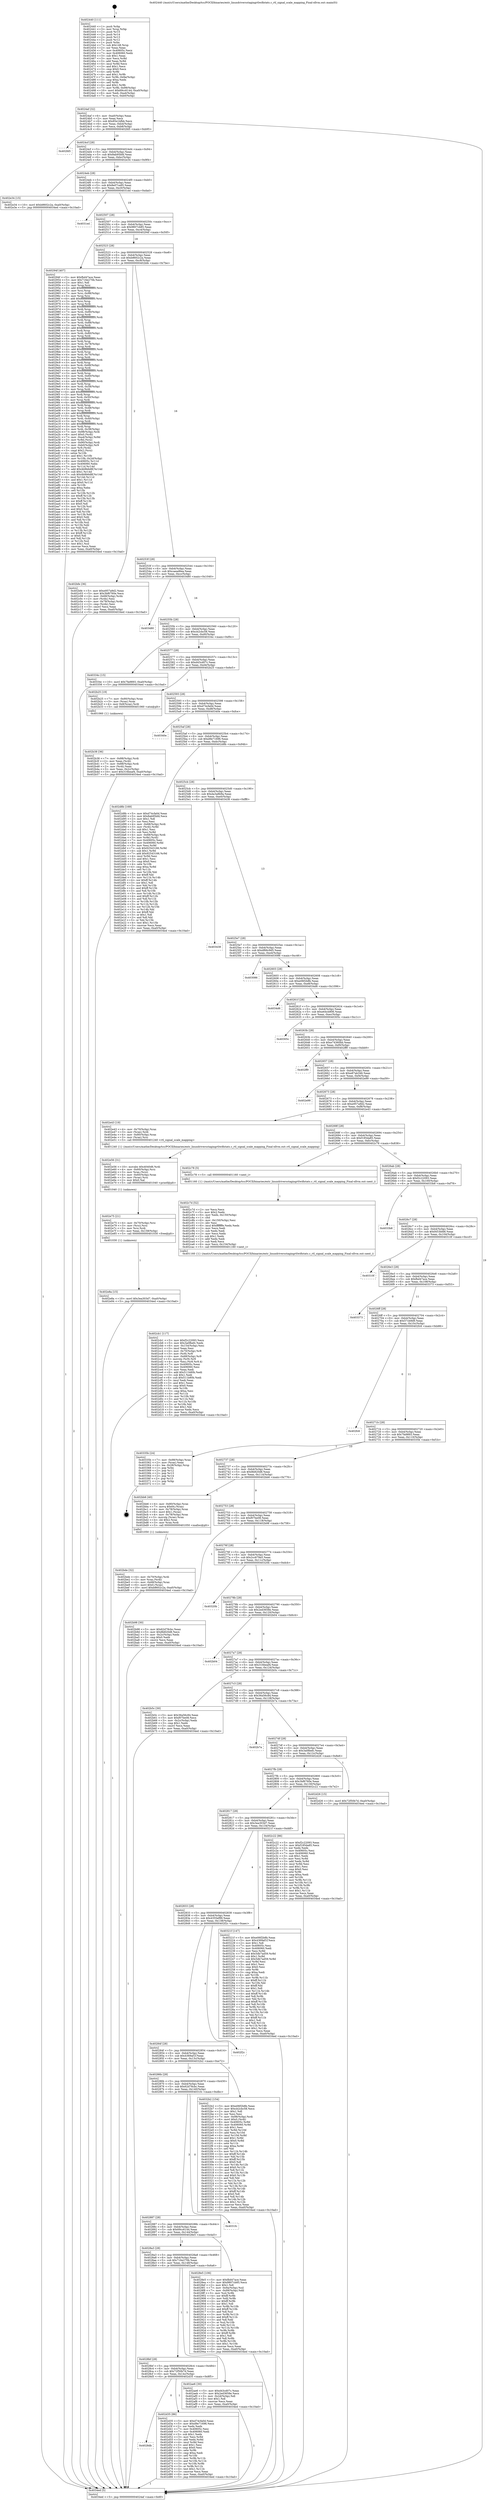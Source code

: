 digraph "0x402440" {
  label = "0x402440 (/mnt/c/Users/mathe/Desktop/tcc/POCII/binaries/extr_linuxdriversstagingrtlwifistats.c_rtl_signal_scale_mapping_Final-ollvm.out::main(0))"
  labelloc = "t"
  node[shape=record]

  Entry [label="",width=0.3,height=0.3,shape=circle,fillcolor=black,style=filled]
  "0x4024af" [label="{
     0x4024af [32]\l
     | [instrs]\l
     &nbsp;&nbsp;0x4024af \<+6\>: mov -0xa0(%rbp),%eax\l
     &nbsp;&nbsp;0x4024b5 \<+2\>: mov %eax,%ecx\l
     &nbsp;&nbsp;0x4024b7 \<+6\>: sub $0x85e1bfbb,%ecx\l
     &nbsp;&nbsp;0x4024bd \<+6\>: mov %eax,-0xb4(%rbp)\l
     &nbsp;&nbsp;0x4024c3 \<+6\>: mov %ecx,-0xb8(%rbp)\l
     &nbsp;&nbsp;0x4024c9 \<+6\>: je 0000000000402fd5 \<main+0xb95\>\l
  }"]
  "0x402fd5" [label="{
     0x402fd5\l
  }", style=dashed]
  "0x4024cf" [label="{
     0x4024cf [28]\l
     | [instrs]\l
     &nbsp;&nbsp;0x4024cf \<+5\>: jmp 00000000004024d4 \<main+0x94\>\l
     &nbsp;&nbsp;0x4024d4 \<+6\>: mov -0xb4(%rbp),%eax\l
     &nbsp;&nbsp;0x4024da \<+5\>: sub $0x8ab95bfd,%eax\l
     &nbsp;&nbsp;0x4024df \<+6\>: mov %eax,-0xbc(%rbp)\l
     &nbsp;&nbsp;0x4024e5 \<+6\>: je 0000000000402e34 \<main+0x9f4\>\l
  }"]
  Exit [label="",width=0.3,height=0.3,shape=circle,fillcolor=black,style=filled,peripheries=2]
  "0x402e34" [label="{
     0x402e34 [15]\l
     | [instrs]\l
     &nbsp;&nbsp;0x402e34 \<+10\>: movl $0xb8602c2a,-0xa0(%rbp)\l
     &nbsp;&nbsp;0x402e3e \<+5\>: jmp 00000000004034ed \<main+0x10ad\>\l
  }"]
  "0x4024eb" [label="{
     0x4024eb [28]\l
     | [instrs]\l
     &nbsp;&nbsp;0x4024eb \<+5\>: jmp 00000000004024f0 \<main+0xb0\>\l
     &nbsp;&nbsp;0x4024f0 \<+6\>: mov -0xb4(%rbp),%eax\l
     &nbsp;&nbsp;0x4024f6 \<+5\>: sub $0x8e07ca95,%eax\l
     &nbsp;&nbsp;0x4024fb \<+6\>: mov %eax,-0xc0(%rbp)\l
     &nbsp;&nbsp;0x402501 \<+6\>: je 00000000004031ed \<main+0xdad\>\l
  }"]
  "0x402e8a" [label="{
     0x402e8a [15]\l
     | [instrs]\l
     &nbsp;&nbsp;0x402e8a \<+10\>: movl $0x3ea303d7,-0xa0(%rbp)\l
     &nbsp;&nbsp;0x402e94 \<+5\>: jmp 00000000004034ed \<main+0x10ad\>\l
  }"]
  "0x4031ed" [label="{
     0x4031ed\l
  }", style=dashed]
  "0x402507" [label="{
     0x402507 [28]\l
     | [instrs]\l
     &nbsp;&nbsp;0x402507 \<+5\>: jmp 000000000040250c \<main+0xcc\>\l
     &nbsp;&nbsp;0x40250c \<+6\>: mov -0xb4(%rbp),%eax\l
     &nbsp;&nbsp;0x402512 \<+5\>: sub $0x9807cb85,%eax\l
     &nbsp;&nbsp;0x402517 \<+6\>: mov %eax,-0xc4(%rbp)\l
     &nbsp;&nbsp;0x40251d \<+6\>: je 000000000040294f \<main+0x50f\>\l
  }"]
  "0x402e75" [label="{
     0x402e75 [21]\l
     | [instrs]\l
     &nbsp;&nbsp;0x402e75 \<+4\>: mov -0x70(%rbp),%rsi\l
     &nbsp;&nbsp;0x402e79 \<+3\>: mov (%rsi),%rsi\l
     &nbsp;&nbsp;0x402e7c \<+3\>: mov %rsi,%rdi\l
     &nbsp;&nbsp;0x402e7f \<+6\>: mov %eax,-0x158(%rbp)\l
     &nbsp;&nbsp;0x402e85 \<+5\>: call 0000000000401030 \<free@plt\>\l
     | [calls]\l
     &nbsp;&nbsp;0x401030 \{1\} (unknown)\l
  }"]
  "0x40294f" [label="{
     0x40294f [407]\l
     | [instrs]\l
     &nbsp;&nbsp;0x40294f \<+5\>: mov $0xfbd47ace,%eax\l
     &nbsp;&nbsp;0x402954 \<+5\>: mov $0x716e270b,%ecx\l
     &nbsp;&nbsp;0x402959 \<+2\>: mov $0x1,%dl\l
     &nbsp;&nbsp;0x40295b \<+3\>: mov %rsp,%rsi\l
     &nbsp;&nbsp;0x40295e \<+4\>: add $0xfffffffffffffff0,%rsi\l
     &nbsp;&nbsp;0x402962 \<+3\>: mov %rsi,%rsp\l
     &nbsp;&nbsp;0x402965 \<+7\>: mov %rsi,-0x98(%rbp)\l
     &nbsp;&nbsp;0x40296c \<+3\>: mov %rsp,%rsi\l
     &nbsp;&nbsp;0x40296f \<+4\>: add $0xfffffffffffffff0,%rsi\l
     &nbsp;&nbsp;0x402973 \<+3\>: mov %rsi,%rsp\l
     &nbsp;&nbsp;0x402976 \<+3\>: mov %rsp,%rdi\l
     &nbsp;&nbsp;0x402979 \<+4\>: add $0xfffffffffffffff0,%rdi\l
     &nbsp;&nbsp;0x40297d \<+3\>: mov %rdi,%rsp\l
     &nbsp;&nbsp;0x402980 \<+7\>: mov %rdi,-0x90(%rbp)\l
     &nbsp;&nbsp;0x402987 \<+3\>: mov %rsp,%rdi\l
     &nbsp;&nbsp;0x40298a \<+4\>: add $0xfffffffffffffff0,%rdi\l
     &nbsp;&nbsp;0x40298e \<+3\>: mov %rdi,%rsp\l
     &nbsp;&nbsp;0x402991 \<+7\>: mov %rdi,-0x88(%rbp)\l
     &nbsp;&nbsp;0x402998 \<+3\>: mov %rsp,%rdi\l
     &nbsp;&nbsp;0x40299b \<+4\>: add $0xfffffffffffffff0,%rdi\l
     &nbsp;&nbsp;0x40299f \<+3\>: mov %rdi,%rsp\l
     &nbsp;&nbsp;0x4029a2 \<+4\>: mov %rdi,-0x80(%rbp)\l
     &nbsp;&nbsp;0x4029a6 \<+3\>: mov %rsp,%rdi\l
     &nbsp;&nbsp;0x4029a9 \<+4\>: add $0xfffffffffffffff0,%rdi\l
     &nbsp;&nbsp;0x4029ad \<+3\>: mov %rdi,%rsp\l
     &nbsp;&nbsp;0x4029b0 \<+4\>: mov %rdi,-0x78(%rbp)\l
     &nbsp;&nbsp;0x4029b4 \<+3\>: mov %rsp,%rdi\l
     &nbsp;&nbsp;0x4029b7 \<+4\>: add $0xfffffffffffffff0,%rdi\l
     &nbsp;&nbsp;0x4029bb \<+3\>: mov %rdi,%rsp\l
     &nbsp;&nbsp;0x4029be \<+4\>: mov %rdi,-0x70(%rbp)\l
     &nbsp;&nbsp;0x4029c2 \<+3\>: mov %rsp,%rdi\l
     &nbsp;&nbsp;0x4029c5 \<+4\>: add $0xfffffffffffffff0,%rdi\l
     &nbsp;&nbsp;0x4029c9 \<+3\>: mov %rdi,%rsp\l
     &nbsp;&nbsp;0x4029cc \<+4\>: mov %rdi,-0x68(%rbp)\l
     &nbsp;&nbsp;0x4029d0 \<+3\>: mov %rsp,%rdi\l
     &nbsp;&nbsp;0x4029d3 \<+4\>: add $0xfffffffffffffff0,%rdi\l
     &nbsp;&nbsp;0x4029d7 \<+3\>: mov %rdi,%rsp\l
     &nbsp;&nbsp;0x4029da \<+4\>: mov %rdi,-0x60(%rbp)\l
     &nbsp;&nbsp;0x4029de \<+3\>: mov %rsp,%rdi\l
     &nbsp;&nbsp;0x4029e1 \<+4\>: add $0xfffffffffffffff0,%rdi\l
     &nbsp;&nbsp;0x4029e5 \<+3\>: mov %rdi,%rsp\l
     &nbsp;&nbsp;0x4029e8 \<+4\>: mov %rdi,-0x58(%rbp)\l
     &nbsp;&nbsp;0x4029ec \<+3\>: mov %rsp,%rdi\l
     &nbsp;&nbsp;0x4029ef \<+4\>: add $0xfffffffffffffff0,%rdi\l
     &nbsp;&nbsp;0x4029f3 \<+3\>: mov %rdi,%rsp\l
     &nbsp;&nbsp;0x4029f6 \<+4\>: mov %rdi,-0x50(%rbp)\l
     &nbsp;&nbsp;0x4029fa \<+3\>: mov %rsp,%rdi\l
     &nbsp;&nbsp;0x4029fd \<+4\>: add $0xfffffffffffffff0,%rdi\l
     &nbsp;&nbsp;0x402a01 \<+3\>: mov %rdi,%rsp\l
     &nbsp;&nbsp;0x402a04 \<+4\>: mov %rdi,-0x48(%rbp)\l
     &nbsp;&nbsp;0x402a08 \<+3\>: mov %rsp,%rdi\l
     &nbsp;&nbsp;0x402a0b \<+4\>: add $0xfffffffffffffff0,%rdi\l
     &nbsp;&nbsp;0x402a0f \<+3\>: mov %rdi,%rsp\l
     &nbsp;&nbsp;0x402a12 \<+4\>: mov %rdi,-0x40(%rbp)\l
     &nbsp;&nbsp;0x402a16 \<+3\>: mov %rsp,%rdi\l
     &nbsp;&nbsp;0x402a19 \<+4\>: add $0xfffffffffffffff0,%rdi\l
     &nbsp;&nbsp;0x402a1d \<+3\>: mov %rdi,%rsp\l
     &nbsp;&nbsp;0x402a20 \<+4\>: mov %rdi,-0x38(%rbp)\l
     &nbsp;&nbsp;0x402a24 \<+7\>: mov -0x98(%rbp),%rdi\l
     &nbsp;&nbsp;0x402a2b \<+6\>: movl $0x0,(%rdi)\l
     &nbsp;&nbsp;0x402a31 \<+7\>: mov -0xa4(%rbp),%r8d\l
     &nbsp;&nbsp;0x402a38 \<+3\>: mov %r8d,(%rsi)\l
     &nbsp;&nbsp;0x402a3b \<+7\>: mov -0x90(%rbp),%rdi\l
     &nbsp;&nbsp;0x402a42 \<+7\>: mov -0xb0(%rbp),%r9\l
     &nbsp;&nbsp;0x402a49 \<+3\>: mov %r9,(%rdi)\l
     &nbsp;&nbsp;0x402a4c \<+3\>: cmpl $0x2,(%rsi)\l
     &nbsp;&nbsp;0x402a4f \<+4\>: setne %r10b\l
     &nbsp;&nbsp;0x402a53 \<+4\>: and $0x1,%r10b\l
     &nbsp;&nbsp;0x402a57 \<+4\>: mov %r10b,-0x2d(%rbp)\l
     &nbsp;&nbsp;0x402a5b \<+8\>: mov 0x40605c,%r11d\l
     &nbsp;&nbsp;0x402a63 \<+7\>: mov 0x406060,%ebx\l
     &nbsp;&nbsp;0x402a6a \<+3\>: mov %r11d,%r14d\l
     &nbsp;&nbsp;0x402a6d \<+7\>: add $0x4b9b6d8f,%r14d\l
     &nbsp;&nbsp;0x402a74 \<+4\>: sub $0x1,%r14d\l
     &nbsp;&nbsp;0x402a78 \<+7\>: sub $0x4b9b6d8f,%r14d\l
     &nbsp;&nbsp;0x402a7f \<+4\>: imul %r14d,%r11d\l
     &nbsp;&nbsp;0x402a83 \<+4\>: and $0x1,%r11d\l
     &nbsp;&nbsp;0x402a87 \<+4\>: cmp $0x0,%r11d\l
     &nbsp;&nbsp;0x402a8b \<+4\>: sete %r10b\l
     &nbsp;&nbsp;0x402a8f \<+3\>: cmp $0xa,%ebx\l
     &nbsp;&nbsp;0x402a92 \<+4\>: setl %r15b\l
     &nbsp;&nbsp;0x402a96 \<+3\>: mov %r10b,%r12b\l
     &nbsp;&nbsp;0x402a99 \<+4\>: xor $0xff,%r12b\l
     &nbsp;&nbsp;0x402a9d \<+3\>: mov %r15b,%r13b\l
     &nbsp;&nbsp;0x402aa0 \<+4\>: xor $0xff,%r13b\l
     &nbsp;&nbsp;0x402aa4 \<+3\>: xor $0x0,%dl\l
     &nbsp;&nbsp;0x402aa7 \<+3\>: mov %r12b,%sil\l
     &nbsp;&nbsp;0x402aaa \<+4\>: and $0x0,%sil\l
     &nbsp;&nbsp;0x402aae \<+3\>: and %dl,%r10b\l
     &nbsp;&nbsp;0x402ab1 \<+3\>: mov %r13b,%dil\l
     &nbsp;&nbsp;0x402ab4 \<+4\>: and $0x0,%dil\l
     &nbsp;&nbsp;0x402ab8 \<+3\>: and %dl,%r15b\l
     &nbsp;&nbsp;0x402abb \<+3\>: or %r10b,%sil\l
     &nbsp;&nbsp;0x402abe \<+3\>: or %r15b,%dil\l
     &nbsp;&nbsp;0x402ac1 \<+3\>: xor %dil,%sil\l
     &nbsp;&nbsp;0x402ac4 \<+3\>: or %r13b,%r12b\l
     &nbsp;&nbsp;0x402ac7 \<+4\>: xor $0xff,%r12b\l
     &nbsp;&nbsp;0x402acb \<+3\>: or $0x0,%dl\l
     &nbsp;&nbsp;0x402ace \<+3\>: and %dl,%r12b\l
     &nbsp;&nbsp;0x402ad1 \<+3\>: or %r12b,%sil\l
     &nbsp;&nbsp;0x402ad4 \<+4\>: test $0x1,%sil\l
     &nbsp;&nbsp;0x402ad8 \<+3\>: cmovne %ecx,%eax\l
     &nbsp;&nbsp;0x402adb \<+6\>: mov %eax,-0xa0(%rbp)\l
     &nbsp;&nbsp;0x402ae1 \<+5\>: jmp 00000000004034ed \<main+0x10ad\>\l
  }"]
  "0x402523" [label="{
     0x402523 [28]\l
     | [instrs]\l
     &nbsp;&nbsp;0x402523 \<+5\>: jmp 0000000000402528 \<main+0xe8\>\l
     &nbsp;&nbsp;0x402528 \<+6\>: mov -0xb4(%rbp),%eax\l
     &nbsp;&nbsp;0x40252e \<+5\>: sub $0xb8602c2a,%eax\l
     &nbsp;&nbsp;0x402533 \<+6\>: mov %eax,-0xc8(%rbp)\l
     &nbsp;&nbsp;0x402539 \<+6\>: je 0000000000402bfe \<main+0x7be\>\l
  }"]
  "0x402e56" [label="{
     0x402e56 [31]\l
     | [instrs]\l
     &nbsp;&nbsp;0x402e56 \<+10\>: movabs $0x4040d6,%rdi\l
     &nbsp;&nbsp;0x402e60 \<+4\>: mov -0x60(%rbp),%rsi\l
     &nbsp;&nbsp;0x402e64 \<+3\>: mov %rax,(%rsi)\l
     &nbsp;&nbsp;0x402e67 \<+4\>: mov -0x60(%rbp),%rax\l
     &nbsp;&nbsp;0x402e6b \<+3\>: mov (%rax),%rsi\l
     &nbsp;&nbsp;0x402e6e \<+2\>: mov $0x0,%al\l
     &nbsp;&nbsp;0x402e70 \<+5\>: call 0000000000401040 \<printf@plt\>\l
     | [calls]\l
     &nbsp;&nbsp;0x401040 \{1\} (unknown)\l
  }"]
  "0x402bfe" [label="{
     0x402bfe [36]\l
     | [instrs]\l
     &nbsp;&nbsp;0x402bfe \<+5\>: mov $0xe957a9d2,%eax\l
     &nbsp;&nbsp;0x402c03 \<+5\>: mov $0x3bf6760e,%ecx\l
     &nbsp;&nbsp;0x402c08 \<+4\>: mov -0x68(%rbp),%rdx\l
     &nbsp;&nbsp;0x402c0c \<+2\>: mov (%rdx),%esi\l
     &nbsp;&nbsp;0x402c0e \<+4\>: mov -0x78(%rbp),%rdx\l
     &nbsp;&nbsp;0x402c12 \<+2\>: cmp (%rdx),%esi\l
     &nbsp;&nbsp;0x402c14 \<+3\>: cmovl %ecx,%eax\l
     &nbsp;&nbsp;0x402c17 \<+6\>: mov %eax,-0xa0(%rbp)\l
     &nbsp;&nbsp;0x402c1d \<+5\>: jmp 00000000004034ed \<main+0x10ad\>\l
  }"]
  "0x40253f" [label="{
     0x40253f [28]\l
     | [instrs]\l
     &nbsp;&nbsp;0x40253f \<+5\>: jmp 0000000000402544 \<main+0x104\>\l
     &nbsp;&nbsp;0x402544 \<+6\>: mov -0xb4(%rbp),%eax\l
     &nbsp;&nbsp;0x40254a \<+5\>: sub $0xcaead6ea,%eax\l
     &nbsp;&nbsp;0x40254f \<+6\>: mov %eax,-0xcc(%rbp)\l
     &nbsp;&nbsp;0x402555 \<+6\>: je 0000000000403480 \<main+0x1040\>\l
  }"]
  "0x4028db" [label="{
     0x4028db\l
  }", style=dashed]
  "0x403480" [label="{
     0x403480\l
  }", style=dashed]
  "0x40255b" [label="{
     0x40255b [28]\l
     | [instrs]\l
     &nbsp;&nbsp;0x40255b \<+5\>: jmp 0000000000402560 \<main+0x120\>\l
     &nbsp;&nbsp;0x402560 \<+6\>: mov -0xb4(%rbp),%eax\l
     &nbsp;&nbsp;0x402566 \<+5\>: sub $0xcb2cbc58,%eax\l
     &nbsp;&nbsp;0x40256b \<+6\>: mov %eax,-0xd0(%rbp)\l
     &nbsp;&nbsp;0x402571 \<+6\>: je 000000000040334c \<main+0xf0c\>\l
  }"]
  "0x402d35" [label="{
     0x402d35 [86]\l
     | [instrs]\l
     &nbsp;&nbsp;0x402d35 \<+5\>: mov $0xd74cfa0d,%eax\l
     &nbsp;&nbsp;0x402d3a \<+5\>: mov $0xd9e71696,%ecx\l
     &nbsp;&nbsp;0x402d3f \<+2\>: xor %edx,%edx\l
     &nbsp;&nbsp;0x402d41 \<+7\>: mov 0x40605c,%esi\l
     &nbsp;&nbsp;0x402d48 \<+7\>: mov 0x406060,%edi\l
     &nbsp;&nbsp;0x402d4f \<+3\>: sub $0x1,%edx\l
     &nbsp;&nbsp;0x402d52 \<+3\>: mov %esi,%r8d\l
     &nbsp;&nbsp;0x402d55 \<+3\>: add %edx,%r8d\l
     &nbsp;&nbsp;0x402d58 \<+4\>: imul %r8d,%esi\l
     &nbsp;&nbsp;0x402d5c \<+3\>: and $0x1,%esi\l
     &nbsp;&nbsp;0x402d5f \<+3\>: cmp $0x0,%esi\l
     &nbsp;&nbsp;0x402d62 \<+4\>: sete %r9b\l
     &nbsp;&nbsp;0x402d66 \<+3\>: cmp $0xa,%edi\l
     &nbsp;&nbsp;0x402d69 \<+4\>: setl %r10b\l
     &nbsp;&nbsp;0x402d6d \<+3\>: mov %r9b,%r11b\l
     &nbsp;&nbsp;0x402d70 \<+3\>: and %r10b,%r11b\l
     &nbsp;&nbsp;0x402d73 \<+3\>: xor %r10b,%r9b\l
     &nbsp;&nbsp;0x402d76 \<+3\>: or %r9b,%r11b\l
     &nbsp;&nbsp;0x402d79 \<+4\>: test $0x1,%r11b\l
     &nbsp;&nbsp;0x402d7d \<+3\>: cmovne %ecx,%eax\l
     &nbsp;&nbsp;0x402d80 \<+6\>: mov %eax,-0xa0(%rbp)\l
     &nbsp;&nbsp;0x402d86 \<+5\>: jmp 00000000004034ed \<main+0x10ad\>\l
  }"]
  "0x40334c" [label="{
     0x40334c [15]\l
     | [instrs]\l
     &nbsp;&nbsp;0x40334c \<+10\>: movl $0x7fa9893,-0xa0(%rbp)\l
     &nbsp;&nbsp;0x403356 \<+5\>: jmp 00000000004034ed \<main+0x10ad\>\l
  }"]
  "0x402577" [label="{
     0x402577 [28]\l
     | [instrs]\l
     &nbsp;&nbsp;0x402577 \<+5\>: jmp 000000000040257c \<main+0x13c\>\l
     &nbsp;&nbsp;0x40257c \<+6\>: mov -0xb4(%rbp),%eax\l
     &nbsp;&nbsp;0x402582 \<+5\>: sub $0xd43cd07c,%eax\l
     &nbsp;&nbsp;0x402587 \<+6\>: mov %eax,-0xd4(%rbp)\l
     &nbsp;&nbsp;0x40258d \<+6\>: je 0000000000402b25 \<main+0x6e5\>\l
  }"]
  "0x402cb1" [label="{
     0x402cb1 [117]\l
     | [instrs]\l
     &nbsp;&nbsp;0x402cb1 \<+5\>: mov $0xf2c22093,%ecx\l
     &nbsp;&nbsp;0x402cb6 \<+5\>: mov $0x3a0fbefc,%edx\l
     &nbsp;&nbsp;0x402cbb \<+6\>: mov -0x154(%rbp),%esi\l
     &nbsp;&nbsp;0x402cc1 \<+3\>: imul %eax,%esi\l
     &nbsp;&nbsp;0x402cc4 \<+4\>: mov -0x70(%rbp),%r8\l
     &nbsp;&nbsp;0x402cc8 \<+3\>: mov (%r8),%r8\l
     &nbsp;&nbsp;0x402ccb \<+4\>: mov -0x68(%rbp),%r9\l
     &nbsp;&nbsp;0x402ccf \<+3\>: movslq (%r9),%r9\l
     &nbsp;&nbsp;0x402cd2 \<+4\>: mov %esi,(%r8,%r9,4)\l
     &nbsp;&nbsp;0x402cd6 \<+7\>: mov 0x40605c,%eax\l
     &nbsp;&nbsp;0x402cdd \<+7\>: mov 0x406060,%esi\l
     &nbsp;&nbsp;0x402ce4 \<+2\>: mov %eax,%edi\l
     &nbsp;&nbsp;0x402ce6 \<+6\>: add $0x511b80b,%edi\l
     &nbsp;&nbsp;0x402cec \<+3\>: sub $0x1,%edi\l
     &nbsp;&nbsp;0x402cef \<+6\>: sub $0x511b80b,%edi\l
     &nbsp;&nbsp;0x402cf5 \<+3\>: imul %edi,%eax\l
     &nbsp;&nbsp;0x402cf8 \<+3\>: and $0x1,%eax\l
     &nbsp;&nbsp;0x402cfb \<+3\>: cmp $0x0,%eax\l
     &nbsp;&nbsp;0x402cfe \<+4\>: sete %r10b\l
     &nbsp;&nbsp;0x402d02 \<+3\>: cmp $0xa,%esi\l
     &nbsp;&nbsp;0x402d05 \<+4\>: setl %r11b\l
     &nbsp;&nbsp;0x402d09 \<+3\>: mov %r10b,%bl\l
     &nbsp;&nbsp;0x402d0c \<+3\>: and %r11b,%bl\l
     &nbsp;&nbsp;0x402d0f \<+3\>: xor %r11b,%r10b\l
     &nbsp;&nbsp;0x402d12 \<+3\>: or %r10b,%bl\l
     &nbsp;&nbsp;0x402d15 \<+3\>: test $0x1,%bl\l
     &nbsp;&nbsp;0x402d18 \<+3\>: cmovne %edx,%ecx\l
     &nbsp;&nbsp;0x402d1b \<+6\>: mov %ecx,-0xa0(%rbp)\l
     &nbsp;&nbsp;0x402d21 \<+5\>: jmp 00000000004034ed \<main+0x10ad\>\l
  }"]
  "0x402b25" [label="{
     0x402b25 [19]\l
     | [instrs]\l
     &nbsp;&nbsp;0x402b25 \<+7\>: mov -0x90(%rbp),%rax\l
     &nbsp;&nbsp;0x402b2c \<+3\>: mov (%rax),%rax\l
     &nbsp;&nbsp;0x402b2f \<+4\>: mov 0x8(%rax),%rdi\l
     &nbsp;&nbsp;0x402b33 \<+5\>: call 0000000000401060 \<atoi@plt\>\l
     | [calls]\l
     &nbsp;&nbsp;0x401060 \{1\} (unknown)\l
  }"]
  "0x402593" [label="{
     0x402593 [28]\l
     | [instrs]\l
     &nbsp;&nbsp;0x402593 \<+5\>: jmp 0000000000402598 \<main+0x158\>\l
     &nbsp;&nbsp;0x402598 \<+6\>: mov -0xb4(%rbp),%eax\l
     &nbsp;&nbsp;0x40259e \<+5\>: sub $0xd74cfa0d,%eax\l
     &nbsp;&nbsp;0x4025a3 \<+6\>: mov %eax,-0xd8(%rbp)\l
     &nbsp;&nbsp;0x4025a9 \<+6\>: je 000000000040340e \<main+0xfce\>\l
  }"]
  "0x402c7d" [label="{
     0x402c7d [52]\l
     | [instrs]\l
     &nbsp;&nbsp;0x402c7d \<+2\>: xor %ecx,%ecx\l
     &nbsp;&nbsp;0x402c7f \<+5\>: mov $0x2,%edx\l
     &nbsp;&nbsp;0x402c84 \<+6\>: mov %edx,-0x150(%rbp)\l
     &nbsp;&nbsp;0x402c8a \<+1\>: cltd\l
     &nbsp;&nbsp;0x402c8b \<+6\>: mov -0x150(%rbp),%esi\l
     &nbsp;&nbsp;0x402c91 \<+2\>: idiv %esi\l
     &nbsp;&nbsp;0x402c93 \<+6\>: imul $0xfffffffe,%edx,%edx\l
     &nbsp;&nbsp;0x402c99 \<+2\>: mov %ecx,%edi\l
     &nbsp;&nbsp;0x402c9b \<+2\>: sub %edx,%edi\l
     &nbsp;&nbsp;0x402c9d \<+2\>: mov %ecx,%edx\l
     &nbsp;&nbsp;0x402c9f \<+3\>: sub $0x1,%edx\l
     &nbsp;&nbsp;0x402ca2 \<+2\>: add %edx,%edi\l
     &nbsp;&nbsp;0x402ca4 \<+2\>: sub %edi,%ecx\l
     &nbsp;&nbsp;0x402ca6 \<+6\>: mov %ecx,-0x154(%rbp)\l
     &nbsp;&nbsp;0x402cac \<+5\>: call 0000000000401160 \<next_i\>\l
     | [calls]\l
     &nbsp;&nbsp;0x401160 \{1\} (/mnt/c/Users/mathe/Desktop/tcc/POCII/binaries/extr_linuxdriversstagingrtlwifistats.c_rtl_signal_scale_mapping_Final-ollvm.out::next_i)\l
  }"]
  "0x40340e" [label="{
     0x40340e\l
  }", style=dashed]
  "0x4025af" [label="{
     0x4025af [28]\l
     | [instrs]\l
     &nbsp;&nbsp;0x4025af \<+5\>: jmp 00000000004025b4 \<main+0x174\>\l
     &nbsp;&nbsp;0x4025b4 \<+6\>: mov -0xb4(%rbp),%eax\l
     &nbsp;&nbsp;0x4025ba \<+5\>: sub $0xd9e71696,%eax\l
     &nbsp;&nbsp;0x4025bf \<+6\>: mov %eax,-0xdc(%rbp)\l
     &nbsp;&nbsp;0x4025c5 \<+6\>: je 0000000000402d8b \<main+0x94b\>\l
  }"]
  "0x402bde" [label="{
     0x402bde [32]\l
     | [instrs]\l
     &nbsp;&nbsp;0x402bde \<+4\>: mov -0x70(%rbp),%rdi\l
     &nbsp;&nbsp;0x402be2 \<+3\>: mov %rax,(%rdi)\l
     &nbsp;&nbsp;0x402be5 \<+4\>: mov -0x68(%rbp),%rax\l
     &nbsp;&nbsp;0x402be9 \<+6\>: movl $0x0,(%rax)\l
     &nbsp;&nbsp;0x402bef \<+10\>: movl $0xb8602c2a,-0xa0(%rbp)\l
     &nbsp;&nbsp;0x402bf9 \<+5\>: jmp 00000000004034ed \<main+0x10ad\>\l
  }"]
  "0x402d8b" [label="{
     0x402d8b [169]\l
     | [instrs]\l
     &nbsp;&nbsp;0x402d8b \<+5\>: mov $0xd74cfa0d,%eax\l
     &nbsp;&nbsp;0x402d90 \<+5\>: mov $0x8ab95bfd,%ecx\l
     &nbsp;&nbsp;0x402d95 \<+2\>: mov $0x1,%dl\l
     &nbsp;&nbsp;0x402d97 \<+2\>: xor %esi,%esi\l
     &nbsp;&nbsp;0x402d99 \<+4\>: mov -0x68(%rbp),%rdi\l
     &nbsp;&nbsp;0x402d9d \<+3\>: mov (%rdi),%r8d\l
     &nbsp;&nbsp;0x402da0 \<+3\>: sub $0x1,%esi\l
     &nbsp;&nbsp;0x402da3 \<+3\>: sub %esi,%r8d\l
     &nbsp;&nbsp;0x402da6 \<+4\>: mov -0x68(%rbp),%rdi\l
     &nbsp;&nbsp;0x402daa \<+3\>: mov %r8d,(%rdi)\l
     &nbsp;&nbsp;0x402dad \<+7\>: mov 0x40605c,%esi\l
     &nbsp;&nbsp;0x402db4 \<+8\>: mov 0x406060,%r8d\l
     &nbsp;&nbsp;0x402dbc \<+3\>: mov %esi,%r9d\l
     &nbsp;&nbsp;0x402dbf \<+7\>: sub $0x92543166,%r9d\l
     &nbsp;&nbsp;0x402dc6 \<+4\>: sub $0x1,%r9d\l
     &nbsp;&nbsp;0x402dca \<+7\>: add $0x92543166,%r9d\l
     &nbsp;&nbsp;0x402dd1 \<+4\>: imul %r9d,%esi\l
     &nbsp;&nbsp;0x402dd5 \<+3\>: and $0x1,%esi\l
     &nbsp;&nbsp;0x402dd8 \<+3\>: cmp $0x0,%esi\l
     &nbsp;&nbsp;0x402ddb \<+4\>: sete %r10b\l
     &nbsp;&nbsp;0x402ddf \<+4\>: cmp $0xa,%r8d\l
     &nbsp;&nbsp;0x402de3 \<+4\>: setl %r11b\l
     &nbsp;&nbsp;0x402de7 \<+3\>: mov %r10b,%bl\l
     &nbsp;&nbsp;0x402dea \<+3\>: xor $0xff,%bl\l
     &nbsp;&nbsp;0x402ded \<+3\>: mov %r11b,%r14b\l
     &nbsp;&nbsp;0x402df0 \<+4\>: xor $0xff,%r14b\l
     &nbsp;&nbsp;0x402df4 \<+3\>: xor $0x1,%dl\l
     &nbsp;&nbsp;0x402df7 \<+3\>: mov %bl,%r15b\l
     &nbsp;&nbsp;0x402dfa \<+4\>: and $0xff,%r15b\l
     &nbsp;&nbsp;0x402dfe \<+3\>: and %dl,%r10b\l
     &nbsp;&nbsp;0x402e01 \<+3\>: mov %r14b,%r12b\l
     &nbsp;&nbsp;0x402e04 \<+4\>: and $0xff,%r12b\l
     &nbsp;&nbsp;0x402e08 \<+3\>: and %dl,%r11b\l
     &nbsp;&nbsp;0x402e0b \<+3\>: or %r10b,%r15b\l
     &nbsp;&nbsp;0x402e0e \<+3\>: or %r11b,%r12b\l
     &nbsp;&nbsp;0x402e11 \<+3\>: xor %r12b,%r15b\l
     &nbsp;&nbsp;0x402e14 \<+3\>: or %r14b,%bl\l
     &nbsp;&nbsp;0x402e17 \<+3\>: xor $0xff,%bl\l
     &nbsp;&nbsp;0x402e1a \<+3\>: or $0x1,%dl\l
     &nbsp;&nbsp;0x402e1d \<+2\>: and %dl,%bl\l
     &nbsp;&nbsp;0x402e1f \<+3\>: or %bl,%r15b\l
     &nbsp;&nbsp;0x402e22 \<+4\>: test $0x1,%r15b\l
     &nbsp;&nbsp;0x402e26 \<+3\>: cmovne %ecx,%eax\l
     &nbsp;&nbsp;0x402e29 \<+6\>: mov %eax,-0xa0(%rbp)\l
     &nbsp;&nbsp;0x402e2f \<+5\>: jmp 00000000004034ed \<main+0x10ad\>\l
  }"]
  "0x4025cb" [label="{
     0x4025cb [28]\l
     | [instrs]\l
     &nbsp;&nbsp;0x4025cb \<+5\>: jmp 00000000004025d0 \<main+0x190\>\l
     &nbsp;&nbsp;0x4025d0 \<+6\>: mov -0xb4(%rbp),%eax\l
     &nbsp;&nbsp;0x4025d6 \<+5\>: sub $0xda3a8b9a,%eax\l
     &nbsp;&nbsp;0x4025db \<+6\>: mov %eax,-0xe0(%rbp)\l
     &nbsp;&nbsp;0x4025e1 \<+6\>: je 0000000000403438 \<main+0xff8\>\l
  }"]
  "0x402b38" [label="{
     0x402b38 [36]\l
     | [instrs]\l
     &nbsp;&nbsp;0x402b38 \<+7\>: mov -0x88(%rbp),%rdi\l
     &nbsp;&nbsp;0x402b3f \<+2\>: mov %eax,(%rdi)\l
     &nbsp;&nbsp;0x402b41 \<+7\>: mov -0x88(%rbp),%rdi\l
     &nbsp;&nbsp;0x402b48 \<+2\>: mov (%rdi),%eax\l
     &nbsp;&nbsp;0x402b4a \<+3\>: mov %eax,-0x2c(%rbp)\l
     &nbsp;&nbsp;0x402b4d \<+10\>: movl $0x316beaf4,-0xa0(%rbp)\l
     &nbsp;&nbsp;0x402b57 \<+5\>: jmp 00000000004034ed \<main+0x10ad\>\l
  }"]
  "0x403438" [label="{
     0x403438\l
  }", style=dashed]
  "0x4025e7" [label="{
     0x4025e7 [28]\l
     | [instrs]\l
     &nbsp;&nbsp;0x4025e7 \<+5\>: jmp 00000000004025ec \<main+0x1ac\>\l
     &nbsp;&nbsp;0x4025ec \<+6\>: mov -0xb4(%rbp),%eax\l
     &nbsp;&nbsp;0x4025f2 \<+5\>: sub $0xdf66c9d5,%eax\l
     &nbsp;&nbsp;0x4025f7 \<+6\>: mov %eax,-0xe4(%rbp)\l
     &nbsp;&nbsp;0x4025fd \<+6\>: je 0000000000403086 \<main+0xc46\>\l
  }"]
  "0x4028bf" [label="{
     0x4028bf [28]\l
     | [instrs]\l
     &nbsp;&nbsp;0x4028bf \<+5\>: jmp 00000000004028c4 \<main+0x484\>\l
     &nbsp;&nbsp;0x4028c4 \<+6\>: mov -0xb4(%rbp),%eax\l
     &nbsp;&nbsp;0x4028ca \<+5\>: sub $0x72f50b7d,%eax\l
     &nbsp;&nbsp;0x4028cf \<+6\>: mov %eax,-0x14c(%rbp)\l
     &nbsp;&nbsp;0x4028d5 \<+6\>: je 0000000000402d35 \<main+0x8f5\>\l
  }"]
  "0x403086" [label="{
     0x403086\l
  }", style=dashed]
  "0x402603" [label="{
     0x402603 [28]\l
     | [instrs]\l
     &nbsp;&nbsp;0x402603 \<+5\>: jmp 0000000000402608 \<main+0x1c8\>\l
     &nbsp;&nbsp;0x402608 \<+6\>: mov -0xb4(%rbp),%eax\l
     &nbsp;&nbsp;0x40260e \<+5\>: sub $0xe06f2b8b,%eax\l
     &nbsp;&nbsp;0x402613 \<+6\>: mov %eax,-0xe8(%rbp)\l
     &nbsp;&nbsp;0x402619 \<+6\>: je 00000000004034d6 \<main+0x1096\>\l
  }"]
  "0x402ae6" [label="{
     0x402ae6 [30]\l
     | [instrs]\l
     &nbsp;&nbsp;0x402ae6 \<+5\>: mov $0xd43cd07c,%eax\l
     &nbsp;&nbsp;0x402aeb \<+5\>: mov $0x2ed3658e,%ecx\l
     &nbsp;&nbsp;0x402af0 \<+3\>: mov -0x2d(%rbp),%dl\l
     &nbsp;&nbsp;0x402af3 \<+3\>: test $0x1,%dl\l
     &nbsp;&nbsp;0x402af6 \<+3\>: cmovne %ecx,%eax\l
     &nbsp;&nbsp;0x402af9 \<+6\>: mov %eax,-0xa0(%rbp)\l
     &nbsp;&nbsp;0x402aff \<+5\>: jmp 00000000004034ed \<main+0x10ad\>\l
  }"]
  "0x4034d6" [label="{
     0x4034d6\l
  }", style=dashed]
  "0x40261f" [label="{
     0x40261f [28]\l
     | [instrs]\l
     &nbsp;&nbsp;0x40261f \<+5\>: jmp 0000000000402624 \<main+0x1e4\>\l
     &nbsp;&nbsp;0x402624 \<+6\>: mov -0xb4(%rbp),%eax\l
     &nbsp;&nbsp;0x40262a \<+5\>: sub $0xe64cb806,%eax\l
     &nbsp;&nbsp;0x40262f \<+6\>: mov %eax,-0xec(%rbp)\l
     &nbsp;&nbsp;0x402635 \<+6\>: je 000000000040305c \<main+0xc1c\>\l
  }"]
  "0x402440" [label="{
     0x402440 [111]\l
     | [instrs]\l
     &nbsp;&nbsp;0x402440 \<+1\>: push %rbp\l
     &nbsp;&nbsp;0x402441 \<+3\>: mov %rsp,%rbp\l
     &nbsp;&nbsp;0x402444 \<+2\>: push %r15\l
     &nbsp;&nbsp;0x402446 \<+2\>: push %r14\l
     &nbsp;&nbsp;0x402448 \<+2\>: push %r13\l
     &nbsp;&nbsp;0x40244a \<+2\>: push %r12\l
     &nbsp;&nbsp;0x40244c \<+1\>: push %rbx\l
     &nbsp;&nbsp;0x40244d \<+7\>: sub $0x148,%rsp\l
     &nbsp;&nbsp;0x402454 \<+2\>: xor %eax,%eax\l
     &nbsp;&nbsp;0x402456 \<+7\>: mov 0x40605c,%ecx\l
     &nbsp;&nbsp;0x40245d \<+7\>: mov 0x406060,%edx\l
     &nbsp;&nbsp;0x402464 \<+3\>: sub $0x1,%eax\l
     &nbsp;&nbsp;0x402467 \<+3\>: mov %ecx,%r8d\l
     &nbsp;&nbsp;0x40246a \<+3\>: add %eax,%r8d\l
     &nbsp;&nbsp;0x40246d \<+4\>: imul %r8d,%ecx\l
     &nbsp;&nbsp;0x402471 \<+3\>: and $0x1,%ecx\l
     &nbsp;&nbsp;0x402474 \<+3\>: cmp $0x0,%ecx\l
     &nbsp;&nbsp;0x402477 \<+4\>: sete %r9b\l
     &nbsp;&nbsp;0x40247b \<+4\>: and $0x1,%r9b\l
     &nbsp;&nbsp;0x40247f \<+7\>: mov %r9b,-0x9a(%rbp)\l
     &nbsp;&nbsp;0x402486 \<+3\>: cmp $0xa,%edx\l
     &nbsp;&nbsp;0x402489 \<+4\>: setl %r9b\l
     &nbsp;&nbsp;0x40248d \<+4\>: and $0x1,%r9b\l
     &nbsp;&nbsp;0x402491 \<+7\>: mov %r9b,-0x99(%rbp)\l
     &nbsp;&nbsp;0x402498 \<+10\>: movl $0x69cc6144,-0xa0(%rbp)\l
     &nbsp;&nbsp;0x4024a2 \<+6\>: mov %edi,-0xa4(%rbp)\l
     &nbsp;&nbsp;0x4024a8 \<+7\>: mov %rsi,-0xb0(%rbp)\l
  }"]
  "0x40305c" [label="{
     0x40305c\l
  }", style=dashed]
  "0x40263b" [label="{
     0x40263b [28]\l
     | [instrs]\l
     &nbsp;&nbsp;0x40263b \<+5\>: jmp 0000000000402640 \<main+0x200\>\l
     &nbsp;&nbsp;0x402640 \<+6\>: mov -0xb4(%rbp),%eax\l
     &nbsp;&nbsp;0x402646 \<+5\>: sub $0xe74360bb,%eax\l
     &nbsp;&nbsp;0x40264b \<+6\>: mov %eax,-0xf0(%rbp)\l
     &nbsp;&nbsp;0x402651 \<+6\>: je 0000000000402ff9 \<main+0xbb9\>\l
  }"]
  "0x4034ed" [label="{
     0x4034ed [5]\l
     | [instrs]\l
     &nbsp;&nbsp;0x4034ed \<+5\>: jmp 00000000004024af \<main+0x6f\>\l
  }"]
  "0x402ff9" [label="{
     0x402ff9\l
  }", style=dashed]
  "0x402657" [label="{
     0x402657 [28]\l
     | [instrs]\l
     &nbsp;&nbsp;0x402657 \<+5\>: jmp 000000000040265c \<main+0x21c\>\l
     &nbsp;&nbsp;0x40265c \<+6\>: mov -0xb4(%rbp),%eax\l
     &nbsp;&nbsp;0x402662 \<+5\>: sub $0xe87ab346,%eax\l
     &nbsp;&nbsp;0x402667 \<+6\>: mov %eax,-0xf4(%rbp)\l
     &nbsp;&nbsp;0x40266d \<+6\>: je 0000000000402e99 \<main+0xa59\>\l
  }"]
  "0x4028a3" [label="{
     0x4028a3 [28]\l
     | [instrs]\l
     &nbsp;&nbsp;0x4028a3 \<+5\>: jmp 00000000004028a8 \<main+0x468\>\l
     &nbsp;&nbsp;0x4028a8 \<+6\>: mov -0xb4(%rbp),%eax\l
     &nbsp;&nbsp;0x4028ae \<+5\>: sub $0x716e270b,%eax\l
     &nbsp;&nbsp;0x4028b3 \<+6\>: mov %eax,-0x148(%rbp)\l
     &nbsp;&nbsp;0x4028b9 \<+6\>: je 0000000000402ae6 \<main+0x6a6\>\l
  }"]
  "0x402e99" [label="{
     0x402e99\l
  }", style=dashed]
  "0x402673" [label="{
     0x402673 [28]\l
     | [instrs]\l
     &nbsp;&nbsp;0x402673 \<+5\>: jmp 0000000000402678 \<main+0x238\>\l
     &nbsp;&nbsp;0x402678 \<+6\>: mov -0xb4(%rbp),%eax\l
     &nbsp;&nbsp;0x40267e \<+5\>: sub $0xe957a9d2,%eax\l
     &nbsp;&nbsp;0x402683 \<+6\>: mov %eax,-0xf8(%rbp)\l
     &nbsp;&nbsp;0x402689 \<+6\>: je 0000000000402e43 \<main+0xa03\>\l
  }"]
  "0x4028e5" [label="{
     0x4028e5 [106]\l
     | [instrs]\l
     &nbsp;&nbsp;0x4028e5 \<+5\>: mov $0xfbd47ace,%eax\l
     &nbsp;&nbsp;0x4028ea \<+5\>: mov $0x9807cb85,%ecx\l
     &nbsp;&nbsp;0x4028ef \<+2\>: mov $0x1,%dl\l
     &nbsp;&nbsp;0x4028f1 \<+7\>: mov -0x9a(%rbp),%sil\l
     &nbsp;&nbsp;0x4028f8 \<+7\>: mov -0x99(%rbp),%dil\l
     &nbsp;&nbsp;0x4028ff \<+3\>: mov %sil,%r8b\l
     &nbsp;&nbsp;0x402902 \<+4\>: xor $0xff,%r8b\l
     &nbsp;&nbsp;0x402906 \<+3\>: mov %dil,%r9b\l
     &nbsp;&nbsp;0x402909 \<+4\>: xor $0xff,%r9b\l
     &nbsp;&nbsp;0x40290d \<+3\>: xor $0x1,%dl\l
     &nbsp;&nbsp;0x402910 \<+3\>: mov %r8b,%r10b\l
     &nbsp;&nbsp;0x402913 \<+4\>: and $0xff,%r10b\l
     &nbsp;&nbsp;0x402917 \<+3\>: and %dl,%sil\l
     &nbsp;&nbsp;0x40291a \<+3\>: mov %r9b,%r11b\l
     &nbsp;&nbsp;0x40291d \<+4\>: and $0xff,%r11b\l
     &nbsp;&nbsp;0x402921 \<+3\>: and %dl,%dil\l
     &nbsp;&nbsp;0x402924 \<+3\>: or %sil,%r10b\l
     &nbsp;&nbsp;0x402927 \<+3\>: or %dil,%r11b\l
     &nbsp;&nbsp;0x40292a \<+3\>: xor %r11b,%r10b\l
     &nbsp;&nbsp;0x40292d \<+3\>: or %r9b,%r8b\l
     &nbsp;&nbsp;0x402930 \<+4\>: xor $0xff,%r8b\l
     &nbsp;&nbsp;0x402934 \<+3\>: or $0x1,%dl\l
     &nbsp;&nbsp;0x402937 \<+3\>: and %dl,%r8b\l
     &nbsp;&nbsp;0x40293a \<+3\>: or %r8b,%r10b\l
     &nbsp;&nbsp;0x40293d \<+4\>: test $0x1,%r10b\l
     &nbsp;&nbsp;0x402941 \<+3\>: cmovne %ecx,%eax\l
     &nbsp;&nbsp;0x402944 \<+6\>: mov %eax,-0xa0(%rbp)\l
     &nbsp;&nbsp;0x40294a \<+5\>: jmp 00000000004034ed \<main+0x10ad\>\l
  }"]
  "0x402e43" [label="{
     0x402e43 [19]\l
     | [instrs]\l
     &nbsp;&nbsp;0x402e43 \<+4\>: mov -0x70(%rbp),%rax\l
     &nbsp;&nbsp;0x402e47 \<+3\>: mov (%rax),%rdi\l
     &nbsp;&nbsp;0x402e4a \<+4\>: mov -0x80(%rbp),%rax\l
     &nbsp;&nbsp;0x402e4e \<+3\>: mov (%rax),%rsi\l
     &nbsp;&nbsp;0x402e51 \<+5\>: call 0000000000401240 \<rtl_signal_scale_mapping\>\l
     | [calls]\l
     &nbsp;&nbsp;0x401240 \{1\} (/mnt/c/Users/mathe/Desktop/tcc/POCII/binaries/extr_linuxdriversstagingrtlwifistats.c_rtl_signal_scale_mapping_Final-ollvm.out::rtl_signal_scale_mapping)\l
  }"]
  "0x40268f" [label="{
     0x40268f [28]\l
     | [instrs]\l
     &nbsp;&nbsp;0x40268f \<+5\>: jmp 0000000000402694 \<main+0x254\>\l
     &nbsp;&nbsp;0x402694 \<+6\>: mov -0xb4(%rbp),%eax\l
     &nbsp;&nbsp;0x40269a \<+5\>: sub $0xf185da85,%eax\l
     &nbsp;&nbsp;0x40269f \<+6\>: mov %eax,-0xfc(%rbp)\l
     &nbsp;&nbsp;0x4026a5 \<+6\>: je 0000000000402c78 \<main+0x838\>\l
  }"]
  "0x402887" [label="{
     0x402887 [28]\l
     | [instrs]\l
     &nbsp;&nbsp;0x402887 \<+5\>: jmp 000000000040288c \<main+0x44c\>\l
     &nbsp;&nbsp;0x40288c \<+6\>: mov -0xb4(%rbp),%eax\l
     &nbsp;&nbsp;0x402892 \<+5\>: sub $0x69cc6144,%eax\l
     &nbsp;&nbsp;0x402897 \<+6\>: mov %eax,-0x144(%rbp)\l
     &nbsp;&nbsp;0x40289d \<+6\>: je 00000000004028e5 \<main+0x4a5\>\l
  }"]
  "0x402c78" [label="{
     0x402c78 [5]\l
     | [instrs]\l
     &nbsp;&nbsp;0x402c78 \<+5\>: call 0000000000401160 \<next_i\>\l
     | [calls]\l
     &nbsp;&nbsp;0x401160 \{1\} (/mnt/c/Users/mathe/Desktop/tcc/POCII/binaries/extr_linuxdriversstagingrtlwifistats.c_rtl_signal_scale_mapping_Final-ollvm.out::next_i)\l
  }"]
  "0x4026ab" [label="{
     0x4026ab [28]\l
     | [instrs]\l
     &nbsp;&nbsp;0x4026ab \<+5\>: jmp 00000000004026b0 \<main+0x270\>\l
     &nbsp;&nbsp;0x4026b0 \<+6\>: mov -0xb4(%rbp),%eax\l
     &nbsp;&nbsp;0x4026b6 \<+5\>: sub $0xf2c22093,%eax\l
     &nbsp;&nbsp;0x4026bb \<+6\>: mov %eax,-0x100(%rbp)\l
     &nbsp;&nbsp;0x4026c1 \<+6\>: je 00000000004033b8 \<main+0xf78\>\l
  }"]
  "0x4031fc" [label="{
     0x4031fc\l
  }", style=dashed]
  "0x4033b8" [label="{
     0x4033b8\l
  }", style=dashed]
  "0x4026c7" [label="{
     0x4026c7 [28]\l
     | [instrs]\l
     &nbsp;&nbsp;0x4026c7 \<+5\>: jmp 00000000004026cc \<main+0x28c\>\l
     &nbsp;&nbsp;0x4026cc \<+6\>: mov -0xb4(%rbp),%eax\l
     &nbsp;&nbsp;0x4026d2 \<+5\>: sub $0xf453bfd6,%eax\l
     &nbsp;&nbsp;0x4026d7 \<+6\>: mov %eax,-0x104(%rbp)\l
     &nbsp;&nbsp;0x4026dd \<+6\>: je 000000000040310f \<main+0xccf\>\l
  }"]
  "0x40286b" [label="{
     0x40286b [28]\l
     | [instrs]\l
     &nbsp;&nbsp;0x40286b \<+5\>: jmp 0000000000402870 \<main+0x430\>\l
     &nbsp;&nbsp;0x402870 \<+6\>: mov -0xb4(%rbp),%eax\l
     &nbsp;&nbsp;0x402876 \<+5\>: sub $0x62d78cbc,%eax\l
     &nbsp;&nbsp;0x40287b \<+6\>: mov %eax,-0x140(%rbp)\l
     &nbsp;&nbsp;0x402881 \<+6\>: je 00000000004031fc \<main+0xdbc\>\l
  }"]
  "0x40310f" [label="{
     0x40310f\l
  }", style=dashed]
  "0x4026e3" [label="{
     0x4026e3 [28]\l
     | [instrs]\l
     &nbsp;&nbsp;0x4026e3 \<+5\>: jmp 00000000004026e8 \<main+0x2a8\>\l
     &nbsp;&nbsp;0x4026e8 \<+6\>: mov -0xb4(%rbp),%eax\l
     &nbsp;&nbsp;0x4026ee \<+5\>: sub $0xfbd47ace,%eax\l
     &nbsp;&nbsp;0x4026f3 \<+6\>: mov %eax,-0x108(%rbp)\l
     &nbsp;&nbsp;0x4026f9 \<+6\>: je 0000000000403373 \<main+0xf33\>\l
  }"]
  "0x4032b2" [label="{
     0x4032b2 [154]\l
     | [instrs]\l
     &nbsp;&nbsp;0x4032b2 \<+5\>: mov $0xe06f2b8b,%eax\l
     &nbsp;&nbsp;0x4032b7 \<+5\>: mov $0xcb2cbc58,%ecx\l
     &nbsp;&nbsp;0x4032bc \<+2\>: mov $0x1,%dl\l
     &nbsp;&nbsp;0x4032be \<+2\>: xor %esi,%esi\l
     &nbsp;&nbsp;0x4032c0 \<+7\>: mov -0x98(%rbp),%rdi\l
     &nbsp;&nbsp;0x4032c7 \<+6\>: movl $0x0,(%rdi)\l
     &nbsp;&nbsp;0x4032cd \<+8\>: mov 0x40605c,%r8d\l
     &nbsp;&nbsp;0x4032d5 \<+8\>: mov 0x406060,%r9d\l
     &nbsp;&nbsp;0x4032dd \<+3\>: sub $0x1,%esi\l
     &nbsp;&nbsp;0x4032e0 \<+3\>: mov %r8d,%r10d\l
     &nbsp;&nbsp;0x4032e3 \<+3\>: add %esi,%r10d\l
     &nbsp;&nbsp;0x4032e6 \<+4\>: imul %r10d,%r8d\l
     &nbsp;&nbsp;0x4032ea \<+4\>: and $0x1,%r8d\l
     &nbsp;&nbsp;0x4032ee \<+4\>: cmp $0x0,%r8d\l
     &nbsp;&nbsp;0x4032f2 \<+4\>: sete %r11b\l
     &nbsp;&nbsp;0x4032f6 \<+4\>: cmp $0xa,%r9d\l
     &nbsp;&nbsp;0x4032fa \<+3\>: setl %bl\l
     &nbsp;&nbsp;0x4032fd \<+3\>: mov %r11b,%r14b\l
     &nbsp;&nbsp;0x403300 \<+4\>: xor $0xff,%r14b\l
     &nbsp;&nbsp;0x403304 \<+3\>: mov %bl,%r15b\l
     &nbsp;&nbsp;0x403307 \<+4\>: xor $0xff,%r15b\l
     &nbsp;&nbsp;0x40330b \<+3\>: xor $0x0,%dl\l
     &nbsp;&nbsp;0x40330e \<+3\>: mov %r14b,%r12b\l
     &nbsp;&nbsp;0x403311 \<+4\>: and $0x0,%r12b\l
     &nbsp;&nbsp;0x403315 \<+3\>: and %dl,%r11b\l
     &nbsp;&nbsp;0x403318 \<+3\>: mov %r15b,%r13b\l
     &nbsp;&nbsp;0x40331b \<+4\>: and $0x0,%r13b\l
     &nbsp;&nbsp;0x40331f \<+2\>: and %dl,%bl\l
     &nbsp;&nbsp;0x403321 \<+3\>: or %r11b,%r12b\l
     &nbsp;&nbsp;0x403324 \<+3\>: or %bl,%r13b\l
     &nbsp;&nbsp;0x403327 \<+3\>: xor %r13b,%r12b\l
     &nbsp;&nbsp;0x40332a \<+3\>: or %r15b,%r14b\l
     &nbsp;&nbsp;0x40332d \<+4\>: xor $0xff,%r14b\l
     &nbsp;&nbsp;0x403331 \<+3\>: or $0x0,%dl\l
     &nbsp;&nbsp;0x403334 \<+3\>: and %dl,%r14b\l
     &nbsp;&nbsp;0x403337 \<+3\>: or %r14b,%r12b\l
     &nbsp;&nbsp;0x40333a \<+4\>: test $0x1,%r12b\l
     &nbsp;&nbsp;0x40333e \<+3\>: cmovne %ecx,%eax\l
     &nbsp;&nbsp;0x403341 \<+6\>: mov %eax,-0xa0(%rbp)\l
     &nbsp;&nbsp;0x403347 \<+5\>: jmp 00000000004034ed \<main+0x10ad\>\l
  }"]
  "0x403373" [label="{
     0x403373\l
  }", style=dashed]
  "0x4026ff" [label="{
     0x4026ff [28]\l
     | [instrs]\l
     &nbsp;&nbsp;0x4026ff \<+5\>: jmp 0000000000402704 \<main+0x2c4\>\l
     &nbsp;&nbsp;0x402704 \<+6\>: mov -0xb4(%rbp),%eax\l
     &nbsp;&nbsp;0x40270a \<+5\>: sub $0x57cb9d9,%eax\l
     &nbsp;&nbsp;0x40270f \<+6\>: mov %eax,-0x10c(%rbp)\l
     &nbsp;&nbsp;0x402715 \<+6\>: je 0000000000402fc6 \<main+0xb86\>\l
  }"]
  "0x40284f" [label="{
     0x40284f [28]\l
     | [instrs]\l
     &nbsp;&nbsp;0x40284f \<+5\>: jmp 0000000000402854 \<main+0x414\>\l
     &nbsp;&nbsp;0x402854 \<+6\>: mov -0xb4(%rbp),%eax\l
     &nbsp;&nbsp;0x40285a \<+5\>: sub $0x4369af1f,%eax\l
     &nbsp;&nbsp;0x40285f \<+6\>: mov %eax,-0x13c(%rbp)\l
     &nbsp;&nbsp;0x402865 \<+6\>: je 00000000004032b2 \<main+0xe72\>\l
  }"]
  "0x402fc6" [label="{
     0x402fc6\l
  }", style=dashed]
  "0x40271b" [label="{
     0x40271b [28]\l
     | [instrs]\l
     &nbsp;&nbsp;0x40271b \<+5\>: jmp 0000000000402720 \<main+0x2e0\>\l
     &nbsp;&nbsp;0x402720 \<+6\>: mov -0xb4(%rbp),%eax\l
     &nbsp;&nbsp;0x402726 \<+5\>: sub $0x7fa9893,%eax\l
     &nbsp;&nbsp;0x40272b \<+6\>: mov %eax,-0x110(%rbp)\l
     &nbsp;&nbsp;0x402731 \<+6\>: je 000000000040335b \<main+0xf1b\>\l
  }"]
  "0x402f2c" [label="{
     0x402f2c\l
  }", style=dashed]
  "0x40335b" [label="{
     0x40335b [24]\l
     | [instrs]\l
     &nbsp;&nbsp;0x40335b \<+7\>: mov -0x98(%rbp),%rax\l
     &nbsp;&nbsp;0x403362 \<+2\>: mov (%rax),%eax\l
     &nbsp;&nbsp;0x403364 \<+4\>: lea -0x28(%rbp),%rsp\l
     &nbsp;&nbsp;0x403368 \<+1\>: pop %rbx\l
     &nbsp;&nbsp;0x403369 \<+2\>: pop %r12\l
     &nbsp;&nbsp;0x40336b \<+2\>: pop %r13\l
     &nbsp;&nbsp;0x40336d \<+2\>: pop %r14\l
     &nbsp;&nbsp;0x40336f \<+2\>: pop %r15\l
     &nbsp;&nbsp;0x403371 \<+1\>: pop %rbp\l
     &nbsp;&nbsp;0x403372 \<+1\>: ret\l
  }"]
  "0x402737" [label="{
     0x402737 [28]\l
     | [instrs]\l
     &nbsp;&nbsp;0x402737 \<+5\>: jmp 000000000040273c \<main+0x2fc\>\l
     &nbsp;&nbsp;0x40273c \<+6\>: mov -0xb4(%rbp),%eax\l
     &nbsp;&nbsp;0x402742 \<+5\>: sub $0x8b820d8,%eax\l
     &nbsp;&nbsp;0x402747 \<+6\>: mov %eax,-0x114(%rbp)\l
     &nbsp;&nbsp;0x40274d \<+6\>: je 0000000000402bb6 \<main+0x776\>\l
  }"]
  "0x402833" [label="{
     0x402833 [28]\l
     | [instrs]\l
     &nbsp;&nbsp;0x402833 \<+5\>: jmp 0000000000402838 \<main+0x3f8\>\l
     &nbsp;&nbsp;0x402838 \<+6\>: mov -0xb4(%rbp),%eax\l
     &nbsp;&nbsp;0x40283e \<+5\>: sub $0x4355ef99,%eax\l
     &nbsp;&nbsp;0x402843 \<+6\>: mov %eax,-0x138(%rbp)\l
     &nbsp;&nbsp;0x402849 \<+6\>: je 0000000000402f2c \<main+0xaec\>\l
  }"]
  "0x402bb6" [label="{
     0x402bb6 [40]\l
     | [instrs]\l
     &nbsp;&nbsp;0x402bb6 \<+4\>: mov -0x80(%rbp),%rax\l
     &nbsp;&nbsp;0x402bba \<+7\>: movq $0x64,(%rax)\l
     &nbsp;&nbsp;0x402bc1 \<+4\>: mov -0x78(%rbp),%rax\l
     &nbsp;&nbsp;0x402bc5 \<+6\>: movl $0x1,(%rax)\l
     &nbsp;&nbsp;0x402bcb \<+4\>: mov -0x78(%rbp),%rax\l
     &nbsp;&nbsp;0x402bcf \<+3\>: movslq (%rax),%rax\l
     &nbsp;&nbsp;0x402bd2 \<+4\>: shl $0x2,%rax\l
     &nbsp;&nbsp;0x402bd6 \<+3\>: mov %rax,%rdi\l
     &nbsp;&nbsp;0x402bd9 \<+5\>: call 0000000000401050 \<malloc@plt\>\l
     | [calls]\l
     &nbsp;&nbsp;0x401050 \{1\} (unknown)\l
  }"]
  "0x402753" [label="{
     0x402753 [28]\l
     | [instrs]\l
     &nbsp;&nbsp;0x402753 \<+5\>: jmp 0000000000402758 \<main+0x318\>\l
     &nbsp;&nbsp;0x402758 \<+6\>: mov -0xb4(%rbp),%eax\l
     &nbsp;&nbsp;0x40275e \<+5\>: sub $0xf07be08,%eax\l
     &nbsp;&nbsp;0x402763 \<+6\>: mov %eax,-0x118(%rbp)\l
     &nbsp;&nbsp;0x402769 \<+6\>: je 0000000000402b98 \<main+0x758\>\l
  }"]
  "0x40321f" [label="{
     0x40321f [147]\l
     | [instrs]\l
     &nbsp;&nbsp;0x40321f \<+5\>: mov $0xe06f2b8b,%eax\l
     &nbsp;&nbsp;0x403224 \<+5\>: mov $0x4369af1f,%ecx\l
     &nbsp;&nbsp;0x403229 \<+2\>: mov $0x1,%dl\l
     &nbsp;&nbsp;0x40322b \<+7\>: mov 0x40605c,%esi\l
     &nbsp;&nbsp;0x403232 \<+7\>: mov 0x406060,%edi\l
     &nbsp;&nbsp;0x403239 \<+3\>: mov %esi,%r8d\l
     &nbsp;&nbsp;0x40323c \<+7\>: add $0x5db7ad59,%r8d\l
     &nbsp;&nbsp;0x403243 \<+4\>: sub $0x1,%r8d\l
     &nbsp;&nbsp;0x403247 \<+7\>: sub $0x5db7ad59,%r8d\l
     &nbsp;&nbsp;0x40324e \<+4\>: imul %r8d,%esi\l
     &nbsp;&nbsp;0x403252 \<+3\>: and $0x1,%esi\l
     &nbsp;&nbsp;0x403255 \<+3\>: cmp $0x0,%esi\l
     &nbsp;&nbsp;0x403258 \<+4\>: sete %r9b\l
     &nbsp;&nbsp;0x40325c \<+3\>: cmp $0xa,%edi\l
     &nbsp;&nbsp;0x40325f \<+4\>: setl %r10b\l
     &nbsp;&nbsp;0x403263 \<+3\>: mov %r9b,%r11b\l
     &nbsp;&nbsp;0x403266 \<+4\>: xor $0xff,%r11b\l
     &nbsp;&nbsp;0x40326a \<+3\>: mov %r10b,%bl\l
     &nbsp;&nbsp;0x40326d \<+3\>: xor $0xff,%bl\l
     &nbsp;&nbsp;0x403270 \<+3\>: xor $0x1,%dl\l
     &nbsp;&nbsp;0x403273 \<+3\>: mov %r11b,%r14b\l
     &nbsp;&nbsp;0x403276 \<+4\>: and $0xff,%r14b\l
     &nbsp;&nbsp;0x40327a \<+3\>: and %dl,%r9b\l
     &nbsp;&nbsp;0x40327d \<+3\>: mov %bl,%r15b\l
     &nbsp;&nbsp;0x403280 \<+4\>: and $0xff,%r15b\l
     &nbsp;&nbsp;0x403284 \<+3\>: and %dl,%r10b\l
     &nbsp;&nbsp;0x403287 \<+3\>: or %r9b,%r14b\l
     &nbsp;&nbsp;0x40328a \<+3\>: or %r10b,%r15b\l
     &nbsp;&nbsp;0x40328d \<+3\>: xor %r15b,%r14b\l
     &nbsp;&nbsp;0x403290 \<+3\>: or %bl,%r11b\l
     &nbsp;&nbsp;0x403293 \<+4\>: xor $0xff,%r11b\l
     &nbsp;&nbsp;0x403297 \<+3\>: or $0x1,%dl\l
     &nbsp;&nbsp;0x40329a \<+3\>: and %dl,%r11b\l
     &nbsp;&nbsp;0x40329d \<+3\>: or %r11b,%r14b\l
     &nbsp;&nbsp;0x4032a0 \<+4\>: test $0x1,%r14b\l
     &nbsp;&nbsp;0x4032a4 \<+3\>: cmovne %ecx,%eax\l
     &nbsp;&nbsp;0x4032a7 \<+6\>: mov %eax,-0xa0(%rbp)\l
     &nbsp;&nbsp;0x4032ad \<+5\>: jmp 00000000004034ed \<main+0x10ad\>\l
  }"]
  "0x402b98" [label="{
     0x402b98 [30]\l
     | [instrs]\l
     &nbsp;&nbsp;0x402b98 \<+5\>: mov $0x62d78cbc,%eax\l
     &nbsp;&nbsp;0x402b9d \<+5\>: mov $0x8b820d8,%ecx\l
     &nbsp;&nbsp;0x402ba2 \<+3\>: mov -0x2c(%rbp),%edx\l
     &nbsp;&nbsp;0x402ba5 \<+3\>: cmp $0x0,%edx\l
     &nbsp;&nbsp;0x402ba8 \<+3\>: cmove %ecx,%eax\l
     &nbsp;&nbsp;0x402bab \<+6\>: mov %eax,-0xa0(%rbp)\l
     &nbsp;&nbsp;0x402bb1 \<+5\>: jmp 00000000004034ed \<main+0x10ad\>\l
  }"]
  "0x40276f" [label="{
     0x40276f [28]\l
     | [instrs]\l
     &nbsp;&nbsp;0x40276f \<+5\>: jmp 0000000000402774 \<main+0x334\>\l
     &nbsp;&nbsp;0x402774 \<+6\>: mov -0xb4(%rbp),%eax\l
     &nbsp;&nbsp;0x40277a \<+5\>: sub $0x2cc679a5,%eax\l
     &nbsp;&nbsp;0x40277f \<+6\>: mov %eax,-0x11c(%rbp)\l
     &nbsp;&nbsp;0x402785 \<+6\>: je 000000000040320b \<main+0xdcb\>\l
  }"]
  "0x402817" [label="{
     0x402817 [28]\l
     | [instrs]\l
     &nbsp;&nbsp;0x402817 \<+5\>: jmp 000000000040281c \<main+0x3dc\>\l
     &nbsp;&nbsp;0x40281c \<+6\>: mov -0xb4(%rbp),%eax\l
     &nbsp;&nbsp;0x402822 \<+5\>: sub $0x3ea303d7,%eax\l
     &nbsp;&nbsp;0x402827 \<+6\>: mov %eax,-0x134(%rbp)\l
     &nbsp;&nbsp;0x40282d \<+6\>: je 000000000040321f \<main+0xddf\>\l
  }"]
  "0x40320b" [label="{
     0x40320b\l
  }", style=dashed]
  "0x40278b" [label="{
     0x40278b [28]\l
     | [instrs]\l
     &nbsp;&nbsp;0x40278b \<+5\>: jmp 0000000000402790 \<main+0x350\>\l
     &nbsp;&nbsp;0x402790 \<+6\>: mov -0xb4(%rbp),%eax\l
     &nbsp;&nbsp;0x402796 \<+5\>: sub $0x2ed3658e,%eax\l
     &nbsp;&nbsp;0x40279b \<+6\>: mov %eax,-0x120(%rbp)\l
     &nbsp;&nbsp;0x4027a1 \<+6\>: je 0000000000402b04 \<main+0x6c4\>\l
  }"]
  "0x402c22" [label="{
     0x402c22 [86]\l
     | [instrs]\l
     &nbsp;&nbsp;0x402c22 \<+5\>: mov $0xf2c22093,%eax\l
     &nbsp;&nbsp;0x402c27 \<+5\>: mov $0xf185da85,%ecx\l
     &nbsp;&nbsp;0x402c2c \<+2\>: xor %edx,%edx\l
     &nbsp;&nbsp;0x402c2e \<+7\>: mov 0x40605c,%esi\l
     &nbsp;&nbsp;0x402c35 \<+7\>: mov 0x406060,%edi\l
     &nbsp;&nbsp;0x402c3c \<+3\>: sub $0x1,%edx\l
     &nbsp;&nbsp;0x402c3f \<+3\>: mov %esi,%r8d\l
     &nbsp;&nbsp;0x402c42 \<+3\>: add %edx,%r8d\l
     &nbsp;&nbsp;0x402c45 \<+4\>: imul %r8d,%esi\l
     &nbsp;&nbsp;0x402c49 \<+3\>: and $0x1,%esi\l
     &nbsp;&nbsp;0x402c4c \<+3\>: cmp $0x0,%esi\l
     &nbsp;&nbsp;0x402c4f \<+4\>: sete %r9b\l
     &nbsp;&nbsp;0x402c53 \<+3\>: cmp $0xa,%edi\l
     &nbsp;&nbsp;0x402c56 \<+4\>: setl %r10b\l
     &nbsp;&nbsp;0x402c5a \<+3\>: mov %r9b,%r11b\l
     &nbsp;&nbsp;0x402c5d \<+3\>: and %r10b,%r11b\l
     &nbsp;&nbsp;0x402c60 \<+3\>: xor %r10b,%r9b\l
     &nbsp;&nbsp;0x402c63 \<+3\>: or %r9b,%r11b\l
     &nbsp;&nbsp;0x402c66 \<+4\>: test $0x1,%r11b\l
     &nbsp;&nbsp;0x402c6a \<+3\>: cmovne %ecx,%eax\l
     &nbsp;&nbsp;0x402c6d \<+6\>: mov %eax,-0xa0(%rbp)\l
     &nbsp;&nbsp;0x402c73 \<+5\>: jmp 00000000004034ed \<main+0x10ad\>\l
  }"]
  "0x402b04" [label="{
     0x402b04\l
  }", style=dashed]
  "0x4027a7" [label="{
     0x4027a7 [28]\l
     | [instrs]\l
     &nbsp;&nbsp;0x4027a7 \<+5\>: jmp 00000000004027ac \<main+0x36c\>\l
     &nbsp;&nbsp;0x4027ac \<+6\>: mov -0xb4(%rbp),%eax\l
     &nbsp;&nbsp;0x4027b2 \<+5\>: sub $0x316beaf4,%eax\l
     &nbsp;&nbsp;0x4027b7 \<+6\>: mov %eax,-0x124(%rbp)\l
     &nbsp;&nbsp;0x4027bd \<+6\>: je 0000000000402b5c \<main+0x71c\>\l
  }"]
  "0x4027fb" [label="{
     0x4027fb [28]\l
     | [instrs]\l
     &nbsp;&nbsp;0x4027fb \<+5\>: jmp 0000000000402800 \<main+0x3c0\>\l
     &nbsp;&nbsp;0x402800 \<+6\>: mov -0xb4(%rbp),%eax\l
     &nbsp;&nbsp;0x402806 \<+5\>: sub $0x3bf6760e,%eax\l
     &nbsp;&nbsp;0x40280b \<+6\>: mov %eax,-0x130(%rbp)\l
     &nbsp;&nbsp;0x402811 \<+6\>: je 0000000000402c22 \<main+0x7e2\>\l
  }"]
  "0x402b5c" [label="{
     0x402b5c [30]\l
     | [instrs]\l
     &nbsp;&nbsp;0x402b5c \<+5\>: mov $0x36a56c84,%eax\l
     &nbsp;&nbsp;0x402b61 \<+5\>: mov $0xf07be08,%ecx\l
     &nbsp;&nbsp;0x402b66 \<+3\>: mov -0x2c(%rbp),%edx\l
     &nbsp;&nbsp;0x402b69 \<+3\>: cmp $0x1,%edx\l
     &nbsp;&nbsp;0x402b6c \<+3\>: cmovl %ecx,%eax\l
     &nbsp;&nbsp;0x402b6f \<+6\>: mov %eax,-0xa0(%rbp)\l
     &nbsp;&nbsp;0x402b75 \<+5\>: jmp 00000000004034ed \<main+0x10ad\>\l
  }"]
  "0x4027c3" [label="{
     0x4027c3 [28]\l
     | [instrs]\l
     &nbsp;&nbsp;0x4027c3 \<+5\>: jmp 00000000004027c8 \<main+0x388\>\l
     &nbsp;&nbsp;0x4027c8 \<+6\>: mov -0xb4(%rbp),%eax\l
     &nbsp;&nbsp;0x4027ce \<+5\>: sub $0x36a56c84,%eax\l
     &nbsp;&nbsp;0x4027d3 \<+6\>: mov %eax,-0x128(%rbp)\l
     &nbsp;&nbsp;0x4027d9 \<+6\>: je 0000000000402b7a \<main+0x73a\>\l
  }"]
  "0x402d26" [label="{
     0x402d26 [15]\l
     | [instrs]\l
     &nbsp;&nbsp;0x402d26 \<+10\>: movl $0x72f50b7d,-0xa0(%rbp)\l
     &nbsp;&nbsp;0x402d30 \<+5\>: jmp 00000000004034ed \<main+0x10ad\>\l
  }"]
  "0x402b7a" [label="{
     0x402b7a\l
  }", style=dashed]
  "0x4027df" [label="{
     0x4027df [28]\l
     | [instrs]\l
     &nbsp;&nbsp;0x4027df \<+5\>: jmp 00000000004027e4 \<main+0x3a4\>\l
     &nbsp;&nbsp;0x4027e4 \<+6\>: mov -0xb4(%rbp),%eax\l
     &nbsp;&nbsp;0x4027ea \<+5\>: sub $0x3a0fbefc,%eax\l
     &nbsp;&nbsp;0x4027ef \<+6\>: mov %eax,-0x12c(%rbp)\l
     &nbsp;&nbsp;0x4027f5 \<+6\>: je 0000000000402d26 \<main+0x8e6\>\l
  }"]
  Entry -> "0x402440" [label=" 1"]
  "0x4024af" -> "0x402fd5" [label=" 0"]
  "0x4024af" -> "0x4024cf" [label=" 20"]
  "0x40335b" -> Exit [label=" 1"]
  "0x4024cf" -> "0x402e34" [label=" 1"]
  "0x4024cf" -> "0x4024eb" [label=" 19"]
  "0x40334c" -> "0x4034ed" [label=" 1"]
  "0x4024eb" -> "0x4031ed" [label=" 0"]
  "0x4024eb" -> "0x402507" [label=" 19"]
  "0x4032b2" -> "0x4034ed" [label=" 1"]
  "0x402507" -> "0x40294f" [label=" 1"]
  "0x402507" -> "0x402523" [label=" 18"]
  "0x40321f" -> "0x4034ed" [label=" 1"]
  "0x402523" -> "0x402bfe" [label=" 2"]
  "0x402523" -> "0x40253f" [label=" 16"]
  "0x402e8a" -> "0x4034ed" [label=" 1"]
  "0x40253f" -> "0x403480" [label=" 0"]
  "0x40253f" -> "0x40255b" [label=" 16"]
  "0x402e75" -> "0x402e8a" [label=" 1"]
  "0x40255b" -> "0x40334c" [label=" 1"]
  "0x40255b" -> "0x402577" [label=" 15"]
  "0x402e56" -> "0x402e75" [label=" 1"]
  "0x402577" -> "0x402b25" [label=" 1"]
  "0x402577" -> "0x402593" [label=" 14"]
  "0x402e34" -> "0x4034ed" [label=" 1"]
  "0x402593" -> "0x40340e" [label=" 0"]
  "0x402593" -> "0x4025af" [label=" 14"]
  "0x402d8b" -> "0x4034ed" [label=" 1"]
  "0x4025af" -> "0x402d8b" [label=" 1"]
  "0x4025af" -> "0x4025cb" [label=" 13"]
  "0x402d35" -> "0x4034ed" [label=" 1"]
  "0x4025cb" -> "0x403438" [label=" 0"]
  "0x4025cb" -> "0x4025e7" [label=" 13"]
  "0x4028bf" -> "0x4028db" [label=" 0"]
  "0x4025e7" -> "0x403086" [label=" 0"]
  "0x4025e7" -> "0x402603" [label=" 13"]
  "0x4028bf" -> "0x402d35" [label=" 1"]
  "0x402603" -> "0x4034d6" [label=" 0"]
  "0x402603" -> "0x40261f" [label=" 13"]
  "0x402e43" -> "0x402e56" [label=" 1"]
  "0x40261f" -> "0x40305c" [label=" 0"]
  "0x40261f" -> "0x40263b" [label=" 13"]
  "0x402c7d" -> "0x402cb1" [label=" 1"]
  "0x40263b" -> "0x402ff9" [label=" 0"]
  "0x40263b" -> "0x402657" [label=" 13"]
  "0x402c78" -> "0x402c7d" [label=" 1"]
  "0x402657" -> "0x402e99" [label=" 0"]
  "0x402657" -> "0x402673" [label=" 13"]
  "0x402c22" -> "0x4034ed" [label=" 1"]
  "0x402673" -> "0x402e43" [label=" 1"]
  "0x402673" -> "0x40268f" [label=" 12"]
  "0x402bfe" -> "0x4034ed" [label=" 2"]
  "0x40268f" -> "0x402c78" [label=" 1"]
  "0x40268f" -> "0x4026ab" [label=" 11"]
  "0x402bb6" -> "0x402bde" [label=" 1"]
  "0x4026ab" -> "0x4033b8" [label=" 0"]
  "0x4026ab" -> "0x4026c7" [label=" 11"]
  "0x402b98" -> "0x4034ed" [label=" 1"]
  "0x4026c7" -> "0x40310f" [label=" 0"]
  "0x4026c7" -> "0x4026e3" [label=" 11"]
  "0x402b38" -> "0x4034ed" [label=" 1"]
  "0x4026e3" -> "0x403373" [label=" 0"]
  "0x4026e3" -> "0x4026ff" [label=" 11"]
  "0x402b25" -> "0x402b38" [label=" 1"]
  "0x4026ff" -> "0x402fc6" [label=" 0"]
  "0x4026ff" -> "0x40271b" [label=" 11"]
  "0x4028a3" -> "0x4028bf" [label=" 1"]
  "0x40271b" -> "0x40335b" [label=" 1"]
  "0x40271b" -> "0x402737" [label=" 10"]
  "0x4028a3" -> "0x402ae6" [label=" 1"]
  "0x402737" -> "0x402bb6" [label=" 1"]
  "0x402737" -> "0x402753" [label=" 9"]
  "0x40294f" -> "0x4034ed" [label=" 1"]
  "0x402753" -> "0x402b98" [label=" 1"]
  "0x402753" -> "0x40276f" [label=" 8"]
  "0x402cb1" -> "0x4034ed" [label=" 1"]
  "0x40276f" -> "0x40320b" [label=" 0"]
  "0x40276f" -> "0x40278b" [label=" 8"]
  "0x402440" -> "0x4024af" [label=" 1"]
  "0x40278b" -> "0x402b04" [label=" 0"]
  "0x40278b" -> "0x4027a7" [label=" 8"]
  "0x4028e5" -> "0x4034ed" [label=" 1"]
  "0x4027a7" -> "0x402b5c" [label=" 1"]
  "0x4027a7" -> "0x4027c3" [label=" 7"]
  "0x402887" -> "0x4028e5" [label=" 1"]
  "0x4027c3" -> "0x402b7a" [label=" 0"]
  "0x4027c3" -> "0x4027df" [label=" 7"]
  "0x402bde" -> "0x4034ed" [label=" 1"]
  "0x4027df" -> "0x402d26" [label=" 1"]
  "0x4027df" -> "0x4027fb" [label=" 6"]
  "0x402887" -> "0x4028a3" [label=" 2"]
  "0x4027fb" -> "0x402c22" [label=" 1"]
  "0x4027fb" -> "0x402817" [label=" 5"]
  "0x4034ed" -> "0x4024af" [label=" 19"]
  "0x402817" -> "0x40321f" [label=" 1"]
  "0x402817" -> "0x402833" [label=" 4"]
  "0x402d26" -> "0x4034ed" [label=" 1"]
  "0x402833" -> "0x402f2c" [label=" 0"]
  "0x402833" -> "0x40284f" [label=" 4"]
  "0x402ae6" -> "0x4034ed" [label=" 1"]
  "0x40284f" -> "0x4032b2" [label=" 1"]
  "0x40284f" -> "0x40286b" [label=" 3"]
  "0x402b5c" -> "0x4034ed" [label=" 1"]
  "0x40286b" -> "0x4031fc" [label=" 0"]
  "0x40286b" -> "0x402887" [label=" 3"]
}
